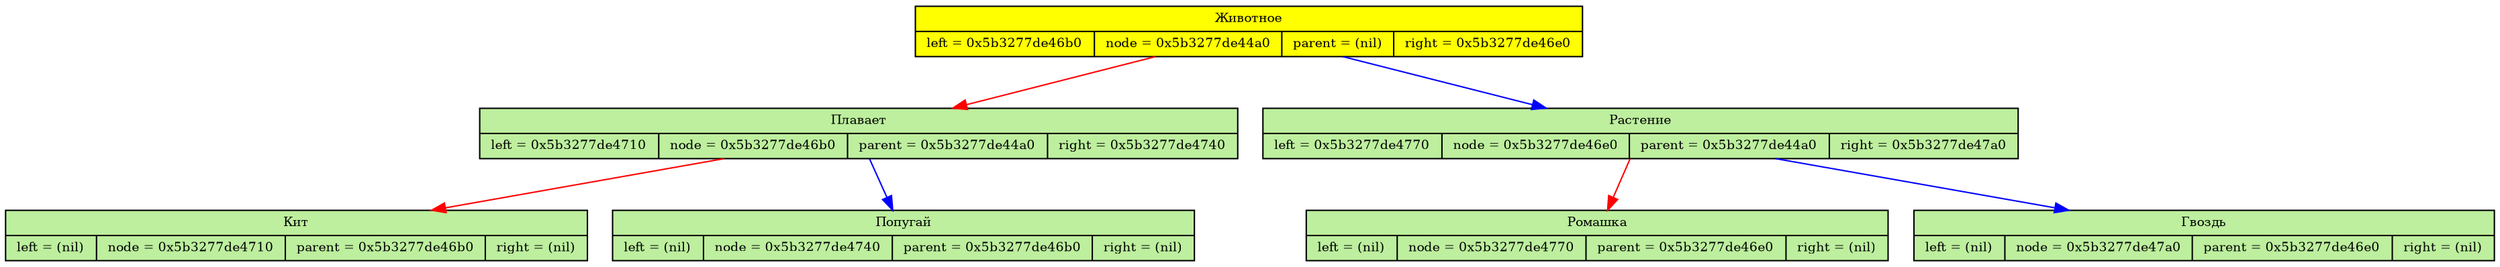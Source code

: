 digraph
{
	node[fontsize=9]

	node_0x5b3277de44a0 [shape=record, label = "{Животное| {left = 0x5b3277de46b0 | node = 0x5b3277de44a0 | parent = (nil) | right = 0x5b3277de46e0}}" style="filled",fillcolor="yellow"]

	node_0x5b3277de46b0 [shape=record, label = "{Плавает| {left = 0x5b3277de4710 | node = 0x5b3277de46b0 | parent = 0x5b3277de44a0 | right = 0x5b3277de4740}}" style="filled",fillcolor="#BDEF9E"]

	edge[color="red",fontsize=12]
	node_0x5b3277de44a0 -> node_0x5b3277de46b0

	node_0x5b3277de4710 [shape=record, label = "{Кит| {left = (nil) | node = 0x5b3277de4710 | parent = 0x5b3277de46b0 | right = (nil)}}" style="filled",fillcolor="#BDEF9E"]

	edge[color="red",fontsize=12]
	node_0x5b3277de46b0 -> node_0x5b3277de4710

	node_0x5b3277de4740 [shape=record, label = "{Попугай| {left = (nil) | node = 0x5b3277de4740 | parent = 0x5b3277de46b0 | right = (nil)}}" style="filled",fillcolor="#BDEF9E"]

	edge[color="blue",fontsize=12]
	node_0x5b3277de46b0 -> node_0x5b3277de4740

	node_0x5b3277de46e0 [shape=record, label = "{Растение| {left = 0x5b3277de4770 | node = 0x5b3277de46e0 | parent = 0x5b3277de44a0 | right = 0x5b3277de47a0}}" style="filled",fillcolor="#BDEF9E"]

	edge[color="blue",fontsize=12]
	node_0x5b3277de44a0 -> node_0x5b3277de46e0

	node_0x5b3277de4770 [shape=record, label = "{Ромашка| {left = (nil) | node = 0x5b3277de4770 | parent = 0x5b3277de46e0 | right = (nil)}}" style="filled",fillcolor="#BDEF9E"]

	edge[color="red",fontsize=12]
	node_0x5b3277de46e0 -> node_0x5b3277de4770

	node_0x5b3277de47a0 [shape=record, label = "{Гвоздь| {left = (nil) | node = 0x5b3277de47a0 | parent = 0x5b3277de46e0 | right = (nil)}}" style="filled",fillcolor="#BDEF9E"]

	edge[color="blue",fontsize=12]
	node_0x5b3277de46e0 -> node_0x5b3277de47a0

	}